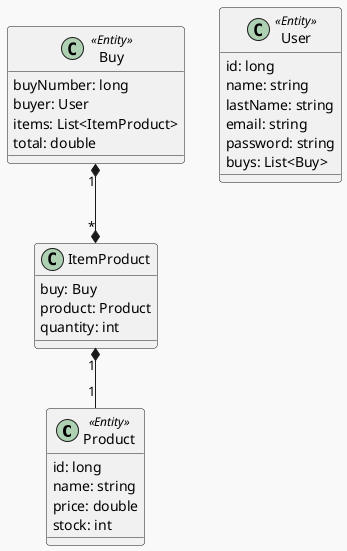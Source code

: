 @startuml ecommerce

!theme mars

class Product<<Entity>> {
    id: long
    name: string
    price: double
    stock: int
}

class User<<Entity>> {
    id: long
    name: string
    lastName: string
    email: string
    password: string
    buys: List<Buy>
}

class Buy<<Entity>> {
    buyNumber: long
    buyer: User
    items: List<ItemProduct>
    total: double
}

class ItemProduct {
    buy: Buy
    product: Product
    quantity: int
}

Buy "1" *--* "*" ItemProduct
ItemProduct "1" *-- "1" Product

@enduml